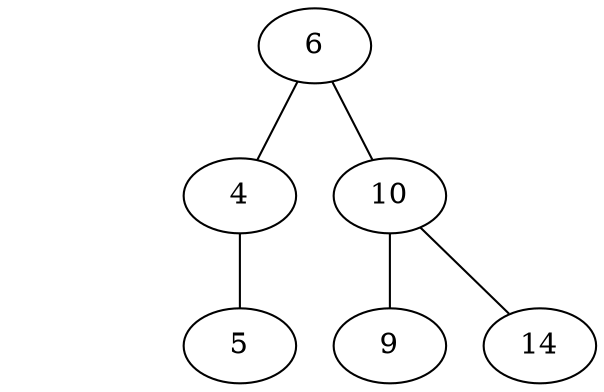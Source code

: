 digraph G {
    edge [arrowhead=none]
    none [style=invisible];
    6 -> 4
    4 -> none [style=invisible]
    4 -> 5
    6 -> 10
    10 -> 9
    10 -> 14
}
